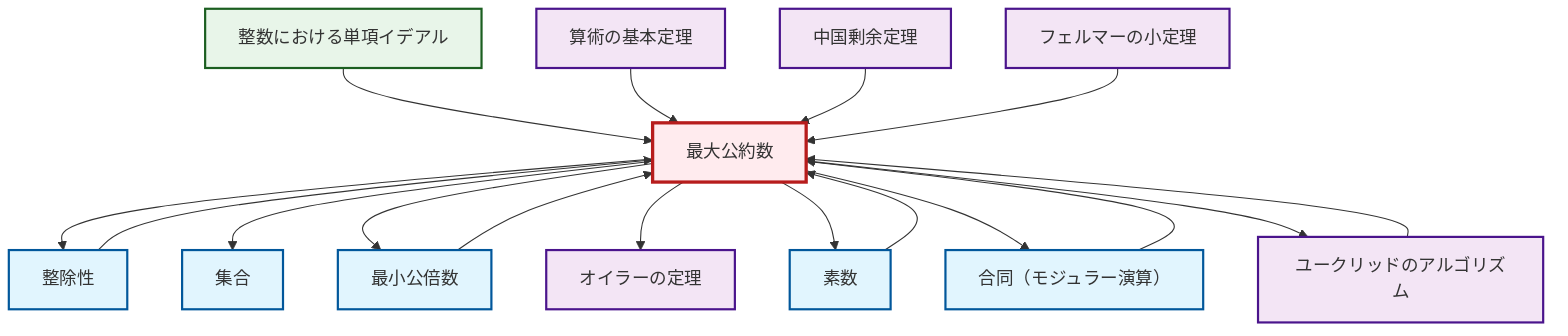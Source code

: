 graph TD
    classDef definition fill:#e1f5fe,stroke:#01579b,stroke-width:2px
    classDef theorem fill:#f3e5f5,stroke:#4a148c,stroke-width:2px
    classDef axiom fill:#fff3e0,stroke:#e65100,stroke-width:2px
    classDef example fill:#e8f5e9,stroke:#1b5e20,stroke-width:2px
    classDef current fill:#ffebee,stroke:#b71c1c,stroke-width:3px
    ex-principal-ideal["整数における単項イデアル"]:::example
    thm-euclidean-algorithm["ユークリッドのアルゴリズム"]:::theorem
    def-divisibility["整除性"]:::definition
    def-lcm["最小公倍数"]:::definition
    def-prime["素数"]:::definition
    def-set["集合"]:::definition
    thm-fundamental-arithmetic["算術の基本定理"]:::theorem
    thm-chinese-remainder["中国剰余定理"]:::theorem
    thm-euler["オイラーの定理"]:::theorem
    def-gcd["最大公約数"]:::definition
    def-congruence["合同（モジュラー演算）"]:::definition
    thm-fermat-little["フェルマーの小定理"]:::theorem
    def-lcm --> def-gcd
    def-gcd --> def-divisibility
    ex-principal-ideal --> def-gcd
    thm-euclidean-algorithm --> def-gcd
    thm-fundamental-arithmetic --> def-gcd
    def-gcd --> def-set
    def-gcd --> def-lcm
    thm-chinese-remainder --> def-gcd
    thm-fermat-little --> def-gcd
    def-divisibility --> def-gcd
    def-prime --> def-gcd
    def-gcd --> thm-euler
    def-gcd --> def-prime
    def-congruence --> def-gcd
    def-gcd --> def-congruence
    def-gcd --> thm-euclidean-algorithm
    class def-gcd current